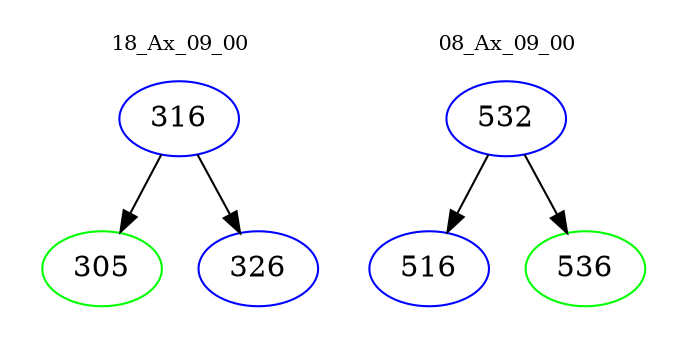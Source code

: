 digraph{
subgraph cluster_0 {
color = white
label = "18_Ax_09_00";
fontsize=10;
T0_316 [label="316", color="blue"]
T0_316 -> T0_305 [color="black"]
T0_305 [label="305", color="green"]
T0_316 -> T0_326 [color="black"]
T0_326 [label="326", color="blue"]
}
subgraph cluster_1 {
color = white
label = "08_Ax_09_00";
fontsize=10;
T1_532 [label="532", color="blue"]
T1_532 -> T1_516 [color="black"]
T1_516 [label="516", color="blue"]
T1_532 -> T1_536 [color="black"]
T1_536 [label="536", color="green"]
}
}
